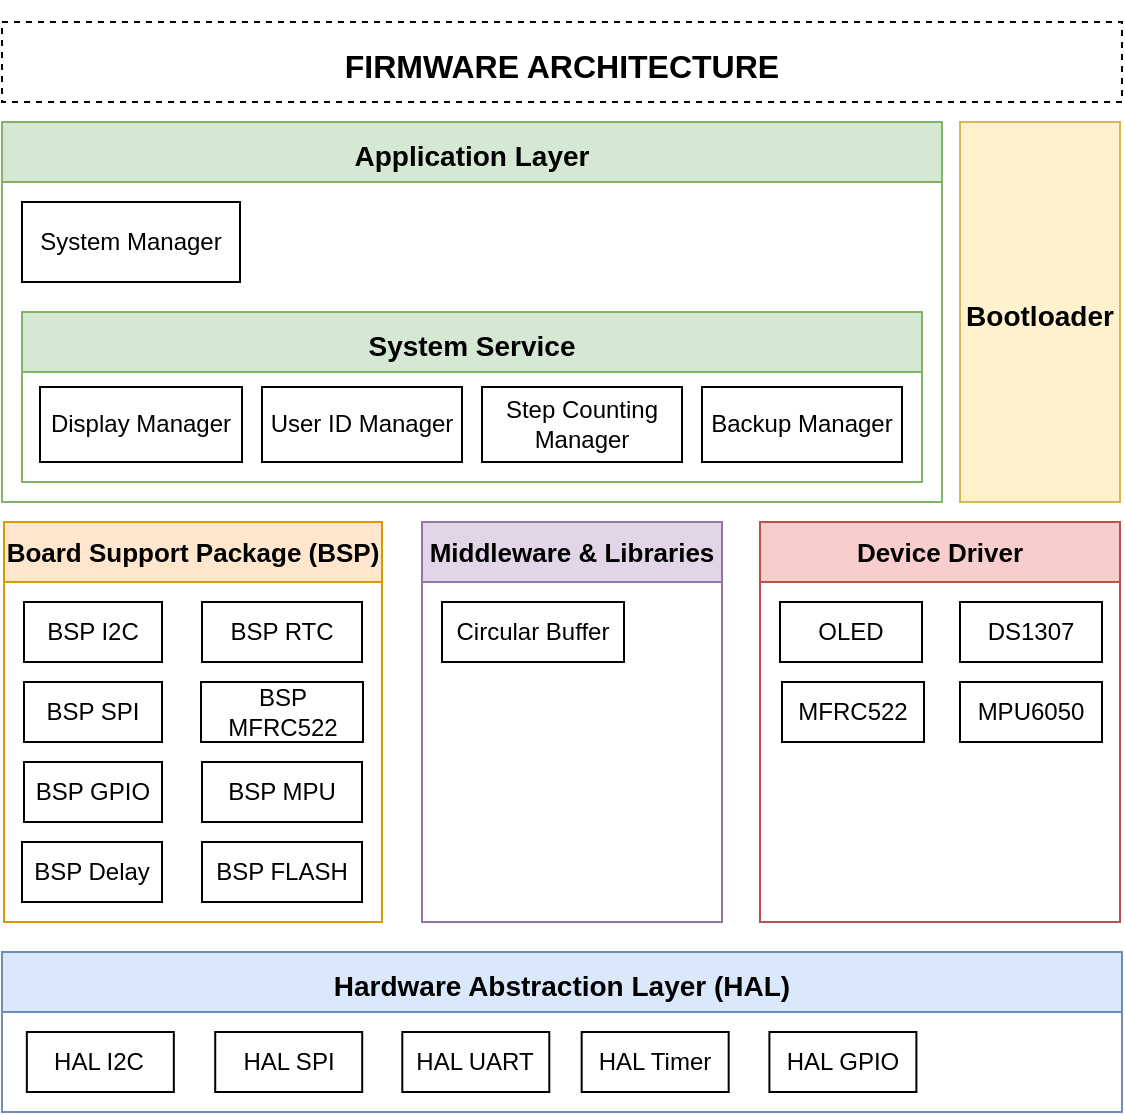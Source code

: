 <mxfile version="21.6.5" type="device" pages="3">
  <diagram name="fw_architecture" id="jOD7C2CH0WHeGKDE1xBS">
    <mxGraphModel dx="1036" dy="623" grid="1" gridSize="10" guides="1" tooltips="1" connect="1" arrows="1" fold="1" page="1" pageScale="1" pageWidth="827" pageHeight="1169" math="0" shadow="0">
      <root>
        <mxCell id="0" />
        <mxCell id="1" parent="0" />
        <mxCell id="dOv6Io3QwmTXpf4VW5JS-1" value="&lt;h1&gt;&lt;b style=&quot;font-size: 16px;&quot;&gt;FIRMWARE ARCHITECTURE&lt;/b&gt;&lt;/h1&gt;" style="rounded=0;whiteSpace=wrap;html=1;dashed=1;" parent="1" vertex="1">
          <mxGeometry x="150" y="120" width="560" height="40" as="geometry" />
        </mxCell>
        <mxCell id="dOv6Io3QwmTXpf4VW5JS-2" value="" style="rounded=0;whiteSpace=wrap;html=1;strokeColor=#82B366;" parent="1" vertex="1">
          <mxGeometry x="150" y="170" width="470" height="190" as="geometry" />
        </mxCell>
        <mxCell id="dOv6Io3QwmTXpf4VW5JS-7" value="" style="rounded=0;whiteSpace=wrap;html=1;strokeColor=#82B366;" parent="1" vertex="1">
          <mxGeometry x="160" y="265" width="450" height="85" as="geometry" />
        </mxCell>
        <mxCell id="dOv6Io3QwmTXpf4VW5JS-3" value="&lt;h2 style=&quot;&quot;&gt;&lt;font style=&quot;font-size: 14px;&quot;&gt;Application Layer&lt;/font&gt;&lt;/h2&gt;" style="rounded=0;whiteSpace=wrap;html=1;fontSize=13;fillColor=#d5e8d4;strokeColor=#82b366;" parent="1" vertex="1">
          <mxGeometry x="150" y="170" width="470" height="30" as="geometry" />
        </mxCell>
        <mxCell id="dOv6Io3QwmTXpf4VW5JS-5" value="System Manager" style="rounded=0;whiteSpace=wrap;html=1;" parent="1" vertex="1">
          <mxGeometry x="160" y="210" width="109" height="40" as="geometry" />
        </mxCell>
        <mxCell id="dOv6Io3QwmTXpf4VW5JS-6" value="&lt;h2 style=&quot;&quot;&gt;&lt;span style=&quot;font-size: 14px;&quot;&gt;System Service&lt;/span&gt;&lt;/h2&gt;" style="rounded=0;whiteSpace=wrap;html=1;fontSize=13;fillColor=#d5e8d4;strokeColor=#82b366;" parent="1" vertex="1">
          <mxGeometry x="160" y="265" width="450" height="30" as="geometry" />
        </mxCell>
        <mxCell id="dOv6Io3QwmTXpf4VW5JS-8" value="Display Manager" style="rounded=0;whiteSpace=wrap;html=1;" parent="1" vertex="1">
          <mxGeometry x="169" y="302.5" width="101" height="37.5" as="geometry" />
        </mxCell>
        <mxCell id="dOv6Io3QwmTXpf4VW5JS-9" value="User ID Manager" style="rounded=0;whiteSpace=wrap;html=1;" parent="1" vertex="1">
          <mxGeometry x="280" y="302.5" width="100" height="37.5" as="geometry" />
        </mxCell>
        <mxCell id="dOv6Io3QwmTXpf4VW5JS-10" value="Step Counting Manager" style="rounded=0;whiteSpace=wrap;html=1;" parent="1" vertex="1">
          <mxGeometry x="390" y="302.5" width="100" height="37.5" as="geometry" />
        </mxCell>
        <mxCell id="dOv6Io3QwmTXpf4VW5JS-12" value="Backup Manager" style="rounded=0;whiteSpace=wrap;html=1;" parent="1" vertex="1">
          <mxGeometry x="500" y="302.5" width="100" height="37.5" as="geometry" />
        </mxCell>
        <mxCell id="dOv6Io3QwmTXpf4VW5JS-14" value="" style="rounded=0;whiteSpace=wrap;html=1;strokeColor=#D79B00;" parent="1" vertex="1">
          <mxGeometry x="151" y="370" width="189" height="200" as="geometry" />
        </mxCell>
        <mxCell id="dOv6Io3QwmTXpf4VW5JS-16" value="" style="rounded=0;whiteSpace=wrap;html=1;strokeColor=#B85450;" parent="1" vertex="1">
          <mxGeometry x="529" y="370" width="180" height="200" as="geometry" />
        </mxCell>
        <mxCell id="dOv6Io3QwmTXpf4VW5JS-17" value="" style="rounded=0;whiteSpace=wrap;html=1;strokeColor=#9673A6;" parent="1" vertex="1">
          <mxGeometry x="360" y="370" width="150" height="200" as="geometry" />
        </mxCell>
        <mxCell id="dOv6Io3QwmTXpf4VW5JS-18" value="Board Support Package (BSP)" style="rounded=0;whiteSpace=wrap;html=1;fontStyle=1;fillColor=#ffe6cc;strokeColor=#d79b00;fontSize=13;" parent="1" vertex="1">
          <mxGeometry x="151" y="370" width="189" height="30" as="geometry" />
        </mxCell>
        <mxCell id="dOv6Io3QwmTXpf4VW5JS-21" value="Middleware &amp;amp; Libraries" style="rounded=0;whiteSpace=wrap;html=1;fontStyle=1;fillColor=#e1d5e7;strokeColor=#9673a6;fontSize=13;" parent="1" vertex="1">
          <mxGeometry x="360" y="370" width="150" height="30" as="geometry" />
        </mxCell>
        <mxCell id="dOv6Io3QwmTXpf4VW5JS-22" value="Device Driver" style="rounded=0;whiteSpace=wrap;html=1;fontStyle=1;fillColor=#f8cecc;strokeColor=#b85450;fontSize=13;" parent="1" vertex="1">
          <mxGeometry x="529" y="370" width="180" height="30" as="geometry" />
        </mxCell>
        <mxCell id="dOv6Io3QwmTXpf4VW5JS-25" value="BSP I2C" style="rounded=0;whiteSpace=wrap;html=1;" parent="1" vertex="1">
          <mxGeometry x="161" y="410" width="69" height="30" as="geometry" />
        </mxCell>
        <mxCell id="dOv6Io3QwmTXpf4VW5JS-26" value="BSP SPI" style="rounded=0;whiteSpace=wrap;html=1;" parent="1" vertex="1">
          <mxGeometry x="161" y="450" width="69" height="30" as="geometry" />
        </mxCell>
        <mxCell id="dOv6Io3QwmTXpf4VW5JS-27" value="BSP RTC" style="rounded=0;whiteSpace=wrap;html=1;" parent="1" vertex="1">
          <mxGeometry x="250" y="410" width="80" height="30" as="geometry" />
        </mxCell>
        <mxCell id="dOv6Io3QwmTXpf4VW5JS-28" value="BSP Delay" style="rounded=0;whiteSpace=wrap;html=1;" parent="1" vertex="1">
          <mxGeometry x="160" y="530" width="70" height="30" as="geometry" />
        </mxCell>
        <mxCell id="dOv6Io3QwmTXpf4VW5JS-30" value="OLED" style="rounded=0;whiteSpace=wrap;html=1;" parent="1" vertex="1">
          <mxGeometry x="539" y="410" width="71" height="30" as="geometry" />
        </mxCell>
        <mxCell id="dOv6Io3QwmTXpf4VW5JS-31" value="DS1307" style="rounded=0;whiteSpace=wrap;html=1;" parent="1" vertex="1">
          <mxGeometry x="629" y="410" width="71" height="30" as="geometry" />
        </mxCell>
        <mxCell id="dOv6Io3QwmTXpf4VW5JS-33" value="MFRC522" style="rounded=0;whiteSpace=wrap;html=1;" parent="1" vertex="1">
          <mxGeometry x="540" y="450" width="71" height="30" as="geometry" />
        </mxCell>
        <mxCell id="dOv6Io3QwmTXpf4VW5JS-34" value="MPU6050" style="rounded=0;whiteSpace=wrap;html=1;" parent="1" vertex="1">
          <mxGeometry x="629" y="450" width="71" height="30" as="geometry" />
        </mxCell>
        <mxCell id="dOv6Io3QwmTXpf4VW5JS-35" value="Circular Buffer" style="rounded=0;whiteSpace=wrap;html=1;" parent="1" vertex="1">
          <mxGeometry x="370" y="410" width="91" height="30" as="geometry" />
        </mxCell>
        <mxCell id="dOv6Io3QwmTXpf4VW5JS-36" value="BSP MPU" style="rounded=0;whiteSpace=wrap;html=1;" parent="1" vertex="1">
          <mxGeometry x="250" y="490" width="80" height="30" as="geometry" />
        </mxCell>
        <mxCell id="dOv6Io3QwmTXpf4VW5JS-47" value="BSP MFRC522" style="rounded=0;whiteSpace=wrap;html=1;" parent="1" vertex="1">
          <mxGeometry x="249.5" y="450" width="81" height="30" as="geometry" />
        </mxCell>
        <mxCell id="4LmiKAFTfNKLi7Xw0xa0-1" value="" style="group" parent="1" vertex="1" connectable="0">
          <mxGeometry x="150" y="585" width="560" height="80" as="geometry" />
        </mxCell>
        <mxCell id="dOv6Io3QwmTXpf4VW5JS-38" value="" style="rounded=0;whiteSpace=wrap;html=1;strokeColor=#6C8EBF;" parent="4LmiKAFTfNKLi7Xw0xa0-1" vertex="1">
          <mxGeometry width="560" height="80" as="geometry" />
        </mxCell>
        <mxCell id="dOv6Io3QwmTXpf4VW5JS-39" value="&lt;h2 style=&quot;&quot;&gt;&lt;font style=&quot;font-size: 14px;&quot;&gt;Hardware Abstraction Layer (HAL)&lt;/font&gt;&lt;/h2&gt;" style="rounded=0;whiteSpace=wrap;html=1;fontSize=13;fillColor=#dae8fc;strokeColor=#6C8EBF;" parent="4LmiKAFTfNKLi7Xw0xa0-1" vertex="1">
          <mxGeometry width="560" height="30" as="geometry" />
        </mxCell>
        <mxCell id="dOv6Io3QwmTXpf4VW5JS-42" value="HAL I2C" style="rounded=0;whiteSpace=wrap;html=1;" parent="4LmiKAFTfNKLi7Xw0xa0-1" vertex="1">
          <mxGeometry x="12.421" y="40" width="73.494" height="30" as="geometry" />
        </mxCell>
        <mxCell id="dOv6Io3QwmTXpf4VW5JS-43" value="HAL SPI" style="rounded=0;whiteSpace=wrap;html=1;" parent="4LmiKAFTfNKLi7Xw0xa0-1" vertex="1">
          <mxGeometry x="106.617" y="40" width="73.494" height="30" as="geometry" />
        </mxCell>
        <mxCell id="dOv6Io3QwmTXpf4VW5JS-45" value="HAL Timer" style="rounded=0;whiteSpace=wrap;html=1;" parent="4LmiKAFTfNKLi7Xw0xa0-1" vertex="1">
          <mxGeometry x="289.834" y="40" width="73.494" height="30" as="geometry" />
        </mxCell>
        <mxCell id="1r8Okd-wOxcU-uraUXrV-2" value="HAL GPIO" style="rounded=0;whiteSpace=wrap;html=1;" parent="4LmiKAFTfNKLi7Xw0xa0-1" vertex="1">
          <mxGeometry x="383.706" y="40" width="73.494" height="30" as="geometry" />
        </mxCell>
        <mxCell id="S3ZB0w7HciZ7FHUlVtQY-1" value="HAL UART" style="rounded=0;whiteSpace=wrap;html=1;" vertex="1" parent="4LmiKAFTfNKLi7Xw0xa0-1">
          <mxGeometry x="200.151" y="40" width="73.494" height="30" as="geometry" />
        </mxCell>
        <mxCell id="4LmiKAFTfNKLi7Xw0xa0-2" value="BSP GPIO" style="rounded=0;whiteSpace=wrap;html=1;" parent="1" vertex="1">
          <mxGeometry x="161" y="490" width="69" height="30" as="geometry" />
        </mxCell>
        <mxCell id="A5LJFinVKOCbRpS9lJjK-1" value="BSP FLASH" style="rounded=0;whiteSpace=wrap;html=1;" parent="1" vertex="1">
          <mxGeometry x="250" y="530" width="80" height="30" as="geometry" />
        </mxCell>
        <mxCell id="UV0K7dpHxzKZLKmb7auh-1" value="&lt;h2 style=&quot;&quot;&gt;&lt;font style=&quot;font-size: 14px;&quot;&gt;Bootloader&lt;/font&gt;&lt;/h2&gt;" style="rounded=0;whiteSpace=wrap;html=1;fontSize=13;fillColor=#fff2cc;strokeColor=#d6b656;" vertex="1" parent="1">
          <mxGeometry x="629" y="170" width="80" height="190" as="geometry" />
        </mxCell>
      </root>
    </mxGraphModel>
  </diagram>
  <diagram id="w-mJuFHBjbaa0Mg58LUa" name="Step Counting Algorithm">
    <mxGraphModel dx="1594" dy="958" grid="1" gridSize="10" guides="1" tooltips="1" connect="1" arrows="1" fold="1" page="1" pageScale="1" pageWidth="1654" pageHeight="1169" math="0" shadow="0">
      <root>
        <mxCell id="0" />
        <mxCell id="1" parent="0" />
        <mxCell id="cfH1X12IXzqgn0PLpbEs-13" value="" style="edgeStyle=orthogonalEdgeStyle;rounded=0;orthogonalLoop=1;jettySize=auto;html=1;fontSize=13;" parent="1" source="cfH1X12IXzqgn0PLpbEs-1" target="cfH1X12IXzqgn0PLpbEs-3" edge="1">
          <mxGeometry relative="1" as="geometry" />
        </mxCell>
        <mxCell id="cfH1X12IXzqgn0PLpbEs-1" value="START" style="rounded=1;whiteSpace=wrap;html=1;fontStyle=1;fontSize=17;" parent="1" vertex="1">
          <mxGeometry x="139" y="30" width="120" height="60" as="geometry" />
        </mxCell>
        <mxCell id="cfH1X12IXzqgn0PLpbEs-14" value="" style="edgeStyle=orthogonalEdgeStyle;rounded=0;orthogonalLoop=1;jettySize=auto;html=1;fontSize=13;" parent="1" source="cfH1X12IXzqgn0PLpbEs-3" target="cfH1X12IXzqgn0PLpbEs-4" edge="1">
          <mxGeometry relative="1" as="geometry" />
        </mxCell>
        <mxCell id="cfH1X12IXzqgn0PLpbEs-3" value="accel X ; accel Y ; accel Z" style="shape=parallelogram;perimeter=parallelogramPerimeter;whiteSpace=wrap;html=1;fixedSize=1;fontSize=13;" parent="1" vertex="1">
          <mxGeometry x="96.5" y="170" width="205" height="60" as="geometry" />
        </mxCell>
        <mxCell id="cfH1X12IXzqgn0PLpbEs-15" value="" style="edgeStyle=orthogonalEdgeStyle;rounded=0;orthogonalLoop=1;jettySize=auto;html=1;fontSize=13;" parent="1" source="cfH1X12IXzqgn0PLpbEs-4" target="cfH1X12IXzqgn0PLpbEs-6" edge="1">
          <mxGeometry relative="1" as="geometry" />
        </mxCell>
        <mxCell id="cfH1X12IXzqgn0PLpbEs-4" value="magnitude = sqrt(accel&lt;sub style=&quot;font-size: 13px;&quot;&gt;X&lt;/sub&gt;&lt;sup style=&quot;font-size: 13px;&quot;&gt;2&lt;/sup&gt; + accel&lt;sub style=&quot;font-size: 13px;&quot;&gt;Y&lt;/sub&gt;&lt;sup style=&quot;font-size: 13px;&quot;&gt;2&lt;/sup&gt; + accel&lt;sub style=&quot;font-size: 13px;&quot;&gt;Z&lt;/sub&gt;&lt;sup style=&quot;font-size: 13px;&quot;&gt;2&amp;nbsp;&lt;/sup&gt;)" style="rounded=0;whiteSpace=wrap;html=1;fontSize=13;" parent="1" vertex="1">
          <mxGeometry x="46.5" y="275" width="305" height="60" as="geometry" />
        </mxCell>
        <mxCell id="cfH1X12IXzqgn0PLpbEs-17" style="edgeStyle=orthogonalEdgeStyle;rounded=0;orthogonalLoop=1;jettySize=auto;html=1;exitX=0.5;exitY=1;exitDx=0;exitDy=0;entryX=0.5;entryY=0;entryDx=0;entryDy=0;fontSize=13;" parent="1" source="cfH1X12IXzqgn0PLpbEs-6" target="cfH1X12IXzqgn0PLpbEs-7" edge="1">
          <mxGeometry relative="1" as="geometry" />
        </mxCell>
        <mxCell id="cfH1X12IXzqgn0PLpbEs-20" style="edgeStyle=orthogonalEdgeStyle;rounded=0;orthogonalLoop=1;jettySize=auto;html=1;exitX=1;exitY=0.5;exitDx=0;exitDy=0;entryX=0.5;entryY=0;entryDx=0;entryDy=0;fontSize=13;" parent="1" source="cfH1X12IXzqgn0PLpbEs-6" target="cfH1X12IXzqgn0PLpbEs-9" edge="1">
          <mxGeometry relative="1" as="geometry">
            <mxPoint x="325" y="459.97" as="targetPoint" />
          </mxGeometry>
        </mxCell>
        <mxCell id="cfH1X12IXzqgn0PLpbEs-6" value="magnitude &amp;gt; accel_peek" style="rhombus;whiteSpace=wrap;html=1;fontSize=13;" parent="1" vertex="1">
          <mxGeometry x="99" y="369.97" width="200" height="70" as="geometry" />
        </mxCell>
        <mxCell id="cfH1X12IXzqgn0PLpbEs-18" value="" style="edgeStyle=orthogonalEdgeStyle;rounded=0;orthogonalLoop=1;jettySize=auto;html=1;fontSize=13;" parent="1" source="cfH1X12IXzqgn0PLpbEs-7" target="cfH1X12IXzqgn0PLpbEs-11" edge="1">
          <mxGeometry relative="1" as="geometry" />
        </mxCell>
        <mxCell id="cfH1X12IXzqgn0PLpbEs-7" value="g&lt;sub style=&quot;font-size: 13px;&quot;&gt;p&lt;/sub&gt; = 1/2" style="rounded=0;whiteSpace=wrap;html=1;fontSize=13;" parent="1" vertex="1">
          <mxGeometry x="154" y="490" width="90" height="40" as="geometry" />
        </mxCell>
        <mxCell id="cfH1X12IXzqgn0PLpbEs-22" style="edgeStyle=orthogonalEdgeStyle;rounded=0;orthogonalLoop=1;jettySize=auto;html=1;exitX=0.5;exitY=1;exitDx=0;exitDy=0;fontSize=13;" parent="1" source="cfH1X12IXzqgn0PLpbEs-9" edge="1">
          <mxGeometry relative="1" as="geometry">
            <mxPoint x="200" y="560" as="targetPoint" />
            <mxPoint x="325" y="530" as="sourcePoint" />
            <Array as="points">
              <mxPoint x="325" y="560" />
            </Array>
          </mxGeometry>
        </mxCell>
        <mxCell id="cfH1X12IXzqgn0PLpbEs-9" value="g&lt;sub style=&quot;font-size: 13px;&quot;&gt;p&lt;/sub&gt; = 1/16" style="rounded=0;whiteSpace=wrap;html=1;fontSize=13;" parent="1" vertex="1">
          <mxGeometry x="280" y="490" width="90" height="40" as="geometry" />
        </mxCell>
        <mxCell id="cfH1X12IXzqgn0PLpbEs-38" style="edgeStyle=orthogonalEdgeStyle;rounded=0;orthogonalLoop=1;jettySize=auto;html=1;exitX=0.5;exitY=1;exitDx=0;exitDy=0;entryX=0.5;entryY=0;entryDx=0;entryDy=0;fontSize=13;" parent="1" source="cfH1X12IXzqgn0PLpbEs-11" target="cfH1X12IXzqgn0PLpbEs-12" edge="1">
          <mxGeometry relative="1" as="geometry" />
        </mxCell>
        <mxCell id="cfH1X12IXzqgn0PLpbEs-11" value="accel_peek = (pre_magnitude - pre_accel_peek) * g&lt;sub style=&quot;font-size: 13px;&quot;&gt;p&lt;/sub&gt; + pre_accel_peek" style="rounded=0;whiteSpace=wrap;html=1;fontSize=13;" parent="1" vertex="1">
          <mxGeometry x="42" y="610" width="314" height="60" as="geometry" />
        </mxCell>
        <mxCell id="cfH1X12IXzqgn0PLpbEs-67" style="edgeStyle=orthogonalEdgeStyle;rounded=0;orthogonalLoop=1;jettySize=auto;html=1;exitX=0.5;exitY=1;exitDx=0;exitDy=0;entryX=0.5;entryY=0;entryDx=0;entryDy=0;fontSize=13;" parent="1" source="cfH1X12IXzqgn0PLpbEs-12" target="cfH1X12IXzqgn0PLpbEs-23" edge="1">
          <mxGeometry relative="1" as="geometry">
            <Array as="points">
              <mxPoint x="200" y="820" />
              <mxPoint x="420" y="820" />
              <mxPoint x="420" y="140" />
              <mxPoint x="612" y="140" />
            </Array>
          </mxGeometry>
        </mxCell>
        <mxCell id="cfH1X12IXzqgn0PLpbEs-12" value="threshold = accel_peek * 1/2" style="rounded=0;whiteSpace=wrap;html=1;fontSize=13;" parent="1" vertex="1">
          <mxGeometry x="79" y="725" width="241" height="60" as="geometry" />
        </mxCell>
        <mxCell id="cfH1X12IXzqgn0PLpbEs-40" value="" style="edgeStyle=orthogonalEdgeStyle;rounded=0;orthogonalLoop=1;jettySize=auto;html=1;fontSize=13;" parent="1" source="cfH1X12IXzqgn0PLpbEs-23" target="cfH1X12IXzqgn0PLpbEs-25" edge="1">
          <mxGeometry relative="1" as="geometry" />
        </mxCell>
        <mxCell id="cfH1X12IXzqgn0PLpbEs-23" value="Step = 0;&lt;br style=&quot;font-size: 13px;&quot;&gt;state = STEP_WAITING" style="rounded=0;whiteSpace=wrap;html=1;fontSize=13;" parent="1" vertex="1">
          <mxGeometry x="470" y="170" width="285" height="60" as="geometry" />
        </mxCell>
        <mxCell id="cfH1X12IXzqgn0PLpbEs-28" value="" style="edgeStyle=orthogonalEdgeStyle;rounded=0;orthogonalLoop=1;jettySize=auto;html=1;fontSize=13;" parent="1" source="cfH1X12IXzqgn0PLpbEs-25" target="cfH1X12IXzqgn0PLpbEs-26" edge="1">
          <mxGeometry relative="1" as="geometry" />
        </mxCell>
        <mxCell id="cfH1X12IXzqgn0PLpbEs-49" style="edgeStyle=orthogonalEdgeStyle;rounded=0;orthogonalLoop=1;jettySize=auto;html=1;exitX=1;exitY=0.5;exitDx=0;exitDy=0;entryX=0;entryY=0.5;entryDx=0;entryDy=0;fontSize=13;" parent="1" source="cfH1X12IXzqgn0PLpbEs-25" target="cfH1X12IXzqgn0PLpbEs-32" edge="1">
          <mxGeometry relative="1" as="geometry" />
        </mxCell>
        <mxCell id="cfH1X12IXzqgn0PLpbEs-25" value="state =&amp;nbsp;STEP_NOISE_REDUCTION ?" style="rhombus;whiteSpace=wrap;html=1;fontSize=13;" parent="1" vertex="1">
          <mxGeometry x="483.75" y="270" width="257.5" height="90" as="geometry" />
        </mxCell>
        <mxCell id="cfH1X12IXzqgn0PLpbEs-29" value="" style="edgeStyle=orthogonalEdgeStyle;rounded=0;orthogonalLoop=1;jettySize=auto;html=1;fontSize=13;" parent="1" source="cfH1X12IXzqgn0PLpbEs-26" target="cfH1X12IXzqgn0PLpbEs-27" edge="1">
          <mxGeometry relative="1" as="geometry" />
        </mxCell>
        <mxCell id="cfH1X12IXzqgn0PLpbEs-45" style="edgeStyle=orthogonalEdgeStyle;rounded=0;orthogonalLoop=1;jettySize=auto;html=1;exitX=1;exitY=0.5;exitDx=0;exitDy=0;entryX=0;entryY=0.5;entryDx=0;entryDy=0;fontSize=13;" parent="1" source="cfH1X12IXzqgn0PLpbEs-26" target="cfH1X12IXzqgn0PLpbEs-34" edge="1">
          <mxGeometry relative="1" as="geometry" />
        </mxCell>
        <mxCell id="cfH1X12IXzqgn0PLpbEs-26" value="state =&amp;nbsp;STEP_DETECTED&lt;span style=&quot;background-color: initial; font-size: 13px;&quot;&gt;&amp;nbsp;?&lt;/span&gt;" style="rhombus;whiteSpace=wrap;html=1;fontSize=13;" parent="1" vertex="1">
          <mxGeometry x="483.75" y="440" width="257.5" height="90" as="geometry" />
        </mxCell>
        <mxCell id="cfH1X12IXzqgn0PLpbEs-41" style="edgeStyle=orthogonalEdgeStyle;rounded=0;orthogonalLoop=1;jettySize=auto;html=1;exitX=1;exitY=0.5;exitDx=0;exitDy=0;entryX=0;entryY=0.5;entryDx=0;entryDy=0;fontSize=13;" parent="1" source="cfH1X12IXzqgn0PLpbEs-27" target="cfH1X12IXzqgn0PLpbEs-36" edge="1">
          <mxGeometry relative="1" as="geometry" />
        </mxCell>
        <mxCell id="qVDDcVc1KbP5Q1Lzv9Pe-1" style="edgeStyle=orthogonalEdgeStyle;rounded=0;orthogonalLoop=1;jettySize=auto;html=1;exitX=0.5;exitY=1;exitDx=0;exitDy=0;entryX=0.5;entryY=1;entryDx=0;entryDy=0;" parent="1" source="cfH1X12IXzqgn0PLpbEs-27" edge="1" target="qVDDcVc1KbP5Q1Lzv9Pe-2">
          <mxGeometry relative="1" as="geometry">
            <mxPoint x="1330" y="120" as="targetPoint" />
            <Array as="points">
              <mxPoint x="612" y="840" />
              <mxPoint x="1330" y="840" />
              <mxPoint x="1330" y="120" />
            </Array>
          </mxGeometry>
        </mxCell>
        <mxCell id="cfH1X12IXzqgn0PLpbEs-27" value="state =&amp;nbsp;STEP_WAITING&lt;span style=&quot;background-color: initial; font-size: 13px;&quot;&gt;&amp;nbsp;?&lt;/span&gt;" style="rhombus;whiteSpace=wrap;html=1;fontSize=13;" parent="1" vertex="1">
          <mxGeometry x="483.75" y="630" width="257.5" height="90" as="geometry" />
        </mxCell>
        <mxCell id="cfH1X12IXzqgn0PLpbEs-58" style="edgeStyle=orthogonalEdgeStyle;rounded=0;orthogonalLoop=1;jettySize=auto;html=1;exitX=0.5;exitY=1;exitDx=0;exitDy=0;entryX=0;entryY=0.5;entryDx=0;entryDy=0;fontSize=13;" parent="1" source="cfH1X12IXzqgn0PLpbEs-31" target="cfH1X12IXzqgn0PLpbEs-51" edge="1">
          <mxGeometry relative="1" as="geometry" />
        </mxCell>
        <mxCell id="cfH1X12IXzqgn0PLpbEs-61" style="edgeStyle=orthogonalEdgeStyle;rounded=0;orthogonalLoop=1;jettySize=auto;html=1;exitX=1;exitY=0.5;exitDx=0;exitDy=0;fontSize=13;" parent="1" source="cfH1X12IXzqgn0PLpbEs-31" edge="1">
          <mxGeometry relative="1" as="geometry">
            <mxPoint x="1330" y="315.714" as="targetPoint" />
          </mxGeometry>
        </mxCell>
        <mxCell id="cfH1X12IXzqgn0PLpbEs-31" value="Time &amp;gt; 300ms?" style="rhombus;whiteSpace=wrap;html=1;fontSize=13;" parent="1" vertex="1">
          <mxGeometry x="912.5" y="275" width="207.5" height="80" as="geometry" />
        </mxCell>
        <mxCell id="cfH1X12IXzqgn0PLpbEs-50" style="edgeStyle=orthogonalEdgeStyle;rounded=0;orthogonalLoop=1;jettySize=auto;html=1;exitX=1;exitY=0.5;exitDx=0;exitDy=0;entryX=0;entryY=0.5;entryDx=0;entryDy=0;fontSize=13;" parent="1" source="cfH1X12IXzqgn0PLpbEs-32" target="cfH1X12IXzqgn0PLpbEs-31" edge="1">
          <mxGeometry relative="1" as="geometry" />
        </mxCell>
        <mxCell id="cfH1X12IXzqgn0PLpbEs-32" value="Time ++" style="rounded=0;whiteSpace=wrap;html=1;fontSize=13;" parent="1" vertex="1">
          <mxGeometry x="780" y="285" width="90" height="60" as="geometry" />
        </mxCell>
        <mxCell id="cfH1X12IXzqgn0PLpbEs-64" style="edgeStyle=orthogonalEdgeStyle;rounded=0;orthogonalLoop=1;jettySize=auto;html=1;exitX=1;exitY=0.5;exitDx=0;exitDy=0;fontSize=13;" parent="1" source="cfH1X12IXzqgn0PLpbEs-33" edge="1">
          <mxGeometry relative="1" as="geometry">
            <mxPoint x="1330" y="574.286" as="targetPoint" />
          </mxGeometry>
        </mxCell>
        <mxCell id="cfH1X12IXzqgn0PLpbEs-33" value="Step ++&lt;br style=&quot;font-size: 13px;&quot;&gt;Time = 0&lt;br style=&quot;font-size: 13px;&quot;&gt;State =&amp;nbsp;STEP_NOISE_REDUCTION" style="rounded=0;whiteSpace=wrap;html=1;fontSize=13;" parent="1" vertex="1">
          <mxGeometry x="957.5" y="544" width="220" height="60" as="geometry" />
        </mxCell>
        <mxCell id="cfH1X12IXzqgn0PLpbEs-35" style="edgeStyle=orthogonalEdgeStyle;rounded=0;orthogonalLoop=1;jettySize=auto;html=1;exitX=0.5;exitY=1;exitDx=0;exitDy=0;entryX=0;entryY=0.5;entryDx=0;entryDy=0;fontSize=13;" parent="1" source="cfH1X12IXzqgn0PLpbEs-34" target="cfH1X12IXzqgn0PLpbEs-33" edge="1">
          <mxGeometry relative="1" as="geometry" />
        </mxCell>
        <mxCell id="cfH1X12IXzqgn0PLpbEs-44" value="No" style="edgeLabel;html=1;align=center;verticalAlign=middle;resizable=0;points=[];fontSize=13;" parent="cfH1X12IXzqgn0PLpbEs-35" vertex="1" connectable="0">
          <mxGeometry x="0.37" y="2" relative="1" as="geometry">
            <mxPoint x="-22" y="-38" as="offset" />
          </mxGeometry>
        </mxCell>
        <mxCell id="cfH1X12IXzqgn0PLpbEs-63" style="edgeStyle=orthogonalEdgeStyle;rounded=0;orthogonalLoop=1;jettySize=auto;html=1;exitX=1;exitY=0.5;exitDx=0;exitDy=0;fontSize=13;" parent="1" source="cfH1X12IXzqgn0PLpbEs-34" edge="1">
          <mxGeometry relative="1" as="geometry">
            <mxPoint x="1330" y="484.286" as="targetPoint" />
          </mxGeometry>
        </mxCell>
        <mxCell id="cfH1X12IXzqgn0PLpbEs-34" value="magnitude &amp;gt; threshold ?" style="rhombus;whiteSpace=wrap;html=1;fontSize=13;" parent="1" vertex="1">
          <mxGeometry x="817.5" y="444" width="207.5" height="80" as="geometry" />
        </mxCell>
        <mxCell id="cfH1X12IXzqgn0PLpbEs-42" style="edgeStyle=orthogonalEdgeStyle;rounded=0;orthogonalLoop=1;jettySize=auto;html=1;exitX=0.5;exitY=1;exitDx=0;exitDy=0;entryX=0;entryY=0.5;entryDx=0;entryDy=0;fontSize=13;" parent="1" source="cfH1X12IXzqgn0PLpbEs-36" target="cfH1X12IXzqgn0PLpbEs-37" edge="1">
          <mxGeometry relative="1" as="geometry" />
        </mxCell>
        <mxCell id="cfH1X12IXzqgn0PLpbEs-43" value="Yes" style="edgeLabel;html=1;align=center;verticalAlign=middle;resizable=0;points=[];fontSize=13;" parent="cfH1X12IXzqgn0PLpbEs-42" vertex="1" connectable="0">
          <mxGeometry x="0.168" y="-2" relative="1" as="geometry">
            <mxPoint x="-30" y="-32" as="offset" />
          </mxGeometry>
        </mxCell>
        <mxCell id="cfH1X12IXzqgn0PLpbEs-65" style="edgeStyle=orthogonalEdgeStyle;rounded=0;orthogonalLoop=1;jettySize=auto;html=1;exitX=1;exitY=0.5;exitDx=0;exitDy=0;fontSize=13;" parent="1" source="cfH1X12IXzqgn0PLpbEs-36" edge="1">
          <mxGeometry relative="1" as="geometry">
            <mxPoint x="1330" y="675.714" as="targetPoint" />
          </mxGeometry>
        </mxCell>
        <mxCell id="cfH1X12IXzqgn0PLpbEs-36" value="magnitude &amp;gt; threshold ?" style="rhombus;whiteSpace=wrap;html=1;fontSize=13;" parent="1" vertex="1">
          <mxGeometry x="820" y="635" width="207.5" height="80" as="geometry" />
        </mxCell>
        <mxCell id="cfH1X12IXzqgn0PLpbEs-66" style="edgeStyle=orthogonalEdgeStyle;rounded=0;orthogonalLoop=1;jettySize=auto;html=1;exitX=1;exitY=0.5;exitDx=0;exitDy=0;fontSize=13;" parent="1" source="cfH1X12IXzqgn0PLpbEs-37" edge="1">
          <mxGeometry relative="1" as="geometry">
            <mxPoint x="1330" y="755.714" as="targetPoint" />
          </mxGeometry>
        </mxCell>
        <mxCell id="cfH1X12IXzqgn0PLpbEs-37" value="state =&amp;nbsp;STEP_DETECTED" style="rounded=0;whiteSpace=wrap;html=1;fontSize=13;" parent="1" vertex="1">
          <mxGeometry x="997.5" y="725" width="180" height="60" as="geometry" />
        </mxCell>
        <mxCell id="cfH1X12IXzqgn0PLpbEs-46" value="No" style="edgeLabel;html=1;align=center;verticalAlign=middle;resizable=0;points=[];fontSize=13;" parent="1" vertex="1" connectable="0">
          <mxGeometry x="921.247" y="550" as="geometry">
            <mxPoint x="-296" y="-175" as="offset" />
          </mxGeometry>
        </mxCell>
        <mxCell id="cfH1X12IXzqgn0PLpbEs-47" value="No" style="edgeLabel;html=1;align=center;verticalAlign=middle;resizable=0;points=[];fontSize=13;" parent="1" vertex="1" connectable="0">
          <mxGeometry x="927.857" y="554" as="geometry">
            <mxPoint x="-302" y="-5" as="offset" />
          </mxGeometry>
        </mxCell>
        <mxCell id="cfH1X12IXzqgn0PLpbEs-48" value="No" style="edgeLabel;html=1;align=center;verticalAlign=middle;resizable=0;points=[];fontSize=13;" parent="1" vertex="1" connectable="0">
          <mxGeometry x="937.857" y="524" as="geometry">
            <mxPoint x="-312" y="207" as="offset" />
          </mxGeometry>
        </mxCell>
        <mxCell id="cfH1X12IXzqgn0PLpbEs-62" style="edgeStyle=orthogonalEdgeStyle;rounded=0;orthogonalLoop=1;jettySize=auto;html=1;exitX=1;exitY=0.5;exitDx=0;exitDy=0;fontSize=13;" parent="1" source="cfH1X12IXzqgn0PLpbEs-51" edge="1">
          <mxGeometry relative="1" as="geometry">
            <mxPoint x="1330" y="410" as="targetPoint" />
          </mxGeometry>
        </mxCell>
        <mxCell id="cfH1X12IXzqgn0PLpbEs-51" value="state = STEP_WAITING" style="rounded=0;whiteSpace=wrap;html=1;fontSize=13;" parent="1" vertex="1">
          <mxGeometry x="1110" y="380" width="160" height="60" as="geometry" />
        </mxCell>
        <mxCell id="cfH1X12IXzqgn0PLpbEs-52" value="Yes" style="edgeLabel;html=1;align=center;verticalAlign=middle;resizable=0;points=[];fontSize=13;" parent="1" vertex="1" connectable="0">
          <mxGeometry x="919.571" y="735" as="geometry">
            <mxPoint x="-158" y="-82" as="offset" />
          </mxGeometry>
        </mxCell>
        <mxCell id="cfH1X12IXzqgn0PLpbEs-53" value="Yes" style="edgeLabel;html=1;align=center;verticalAlign=middle;resizable=0;points=[];fontSize=13;" parent="1" vertex="1" connectable="0">
          <mxGeometry x="923.751" y="785" as="geometry">
            <mxPoint x="-171" y="-320" as="offset" />
          </mxGeometry>
        </mxCell>
        <mxCell id="cfH1X12IXzqgn0PLpbEs-54" value="Yes" style="edgeLabel;html=1;align=center;verticalAlign=middle;resizable=0;points=[];fontSize=13;" parent="1" vertex="1" connectable="0">
          <mxGeometry x="937.861" y="785" as="geometry">
            <mxPoint x="-193" y="-495" as="offset" />
          </mxGeometry>
        </mxCell>
        <mxCell id="cfH1X12IXzqgn0PLpbEs-55" value="Yes" style="edgeLabel;html=1;align=center;verticalAlign=middle;resizable=0;points=[];fontSize=13;" parent="1" vertex="1" connectable="0">
          <mxGeometry x="960.001" y="755" as="geometry">
            <mxPoint x="83" y="-331" as="offset" />
          </mxGeometry>
        </mxCell>
        <mxCell id="cfH1X12IXzqgn0PLpbEs-57" value="No" style="edgeLabel;html=1;align=center;verticalAlign=middle;resizable=0;points=[];fontSize=13;" parent="1" vertex="1" connectable="0">
          <mxGeometry x="1039.997" y="480" as="geometry">
            <mxPoint x="84" y="-181" as="offset" />
          </mxGeometry>
        </mxCell>
        <mxCell id="cfH1X12IXzqgn0PLpbEs-59" value="Yes" style="edgeLabel;html=1;align=center;verticalAlign=middle;resizable=0;points=[];fontSize=13;" parent="1" vertex="1" connectable="0">
          <mxGeometry x="770.001" y="800" as="geometry">
            <mxPoint x="219" y="-433" as="offset" />
          </mxGeometry>
        </mxCell>
        <mxCell id="cfH1X12IXzqgn0PLpbEs-68" value="Yes" style="edgeLabel;html=1;align=center;verticalAlign=middle;resizable=0;points=[];fontSize=13;" parent="1" vertex="1" connectable="0">
          <mxGeometry x="927.86" y="890" as="geometry">
            <mxPoint x="-708" y="-440" as="offset" />
          </mxGeometry>
        </mxCell>
        <mxCell id="cfH1X12IXzqgn0PLpbEs-69" value="No" style="edgeLabel;html=1;align=center;verticalAlign=middle;resizable=0;points=[];fontSize=13;" parent="1" vertex="1" connectable="0">
          <mxGeometry x="917.692" y="544.0" as="geometry">
            <mxPoint x="114" y="113" as="offset" />
          </mxGeometry>
        </mxCell>
        <mxCell id="cfH1X12IXzqgn0PLpbEs-70" value="No" style="edgeLabel;html=1;align=center;verticalAlign=middle;resizable=0;points=[];fontSize=13;" parent="1" vertex="1" connectable="0">
          <mxGeometry x="199.002" y="275.0" as="geometry">
            <mxPoint x="114" y="113" as="offset" />
          </mxGeometry>
        </mxCell>
        <mxCell id="qVDDcVc1KbP5Q1Lzv9Pe-2" value="step" style="shape=parallelogram;perimeter=parallelogramPerimeter;whiteSpace=wrap;html=1;fixedSize=1;fontStyle=1;fontSize=17;" parent="1" vertex="1">
          <mxGeometry x="1255" y="51" width="150" height="60" as="geometry" />
        </mxCell>
      </root>
    </mxGraphModel>
  </diagram>
  <diagram id="2UQYgFOGqY1P_tsKXiRt" name="System Flowchart">
    <mxGraphModel dx="1091" dy="656" grid="1" gridSize="10" guides="1" tooltips="1" connect="1" arrows="1" fold="1" page="1" pageScale="1" pageWidth="1654" pageHeight="2336" math="0" shadow="0">
      <root>
        <mxCell id="0" />
        <mxCell id="1" parent="0" />
        <mxCell id="IRfCdxBLeg9JRNtNkjab-20" value="" style="edgeStyle=orthogonalEdgeStyle;rounded=0;orthogonalLoop=1;jettySize=auto;html=1;" parent="1" source="ZxRFwm3CUEYV-V0gKQmJ-1" target="ty03wHhuJJJlfK3h7bC1-1" edge="1">
          <mxGeometry relative="1" as="geometry" />
        </mxCell>
        <mxCell id="ZxRFwm3CUEYV-V0gKQmJ-1" value="START" style="rounded=1;whiteSpace=wrap;html=1;fontStyle=1;fontSize=17;" parent="1" vertex="1">
          <mxGeometry x="720" y="50" width="120" height="60" as="geometry" />
        </mxCell>
        <mxCell id="IRfCdxBLeg9JRNtNkjab-21" value="" style="edgeStyle=orthogonalEdgeStyle;rounded=0;orthogonalLoop=1;jettySize=auto;html=1;" parent="1" source="ty03wHhuJJJlfK3h7bC1-1" target="bHMtvcbk_U5-iemggJCN-5" edge="1">
          <mxGeometry relative="1" as="geometry" />
        </mxCell>
        <mxCell id="ty03wHhuJJJlfK3h7bC1-1" value="System Init" style="rounded=0;whiteSpace=wrap;html=1;fontSize=14;" parent="1" vertex="1">
          <mxGeometry x="705" y="160" width="150" height="50" as="geometry" />
        </mxCell>
        <mxCell id="bHMtvcbk_U5-iemggJCN-3" value="" style="edgeStyle=orthogonalEdgeStyle;rounded=0;orthogonalLoop=1;jettySize=auto;html=1;" parent="1" source="bHMtvcbk_U5-iemggJCN-1" target="bHMtvcbk_U5-iemggJCN-2" edge="1">
          <mxGeometry relative="1" as="geometry" />
        </mxCell>
        <mxCell id="bHMtvcbk_U5-iemggJCN-6" value="Yes" style="edgeLabel;html=1;align=center;verticalAlign=middle;resizable=0;points=[];" parent="bHMtvcbk_U5-iemggJCN-3" vertex="1" connectable="0">
          <mxGeometry x="-0.169" y="2" relative="1" as="geometry">
            <mxPoint x="18" y="-6" as="offset" />
          </mxGeometry>
        </mxCell>
        <mxCell id="IRfCdxBLeg9JRNtNkjab-29" style="edgeStyle=orthogonalEdgeStyle;rounded=0;orthogonalLoop=1;jettySize=auto;html=1;exitX=0;exitY=0.5;exitDx=0;exitDy=0;entryX=0.5;entryY=0;entryDx=0;entryDy=0;" parent="1" source="bHMtvcbk_U5-iemggJCN-1" target="IRfCdxBLeg9JRNtNkjab-31" edge="1">
          <mxGeometry relative="1" as="geometry">
            <mxPoint x="532.5" y="500" as="targetPoint" />
          </mxGeometry>
        </mxCell>
        <mxCell id="bHMtvcbk_U5-iemggJCN-1" value="First Running" style="rhombus;whiteSpace=wrap;html=1;fontSize=13;fillColor=#ffe6cc;strokeColor=#d79b00;" parent="1" vertex="1">
          <mxGeometry x="680" y="340" width="200" height="70" as="geometry" />
        </mxCell>
        <mxCell id="bHMtvcbk_U5-iemggJCN-8" value="" style="edgeStyle=orthogonalEdgeStyle;rounded=0;orthogonalLoop=1;jettySize=auto;html=1;" parent="1" source="bHMtvcbk_U5-iemggJCN-2" target="bHMtvcbk_U5-iemggJCN-7" edge="1">
          <mxGeometry relative="1" as="geometry" />
        </mxCell>
        <mxCell id="bHMtvcbk_U5-iemggJCN-2" value="Set RTC" style="rounded=0;whiteSpace=wrap;html=1;fontSize=14;fillColor=#d5e8d4;strokeColor=#82b366;" parent="1" vertex="1">
          <mxGeometry x="705" y="440" width="150" height="50" as="geometry" />
        </mxCell>
        <mxCell id="IRfCdxBLeg9JRNtNkjab-22" value="" style="edgeStyle=orthogonalEdgeStyle;rounded=0;orthogonalLoop=1;jettySize=auto;html=1;" parent="1" source="bHMtvcbk_U5-iemggJCN-5" target="bHMtvcbk_U5-iemggJCN-1" edge="1">
          <mxGeometry relative="1" as="geometry" />
        </mxCell>
        <mxCell id="bHMtvcbk_U5-iemggJCN-5" value="Check Backup Flag in Flash" style="rounded=0;whiteSpace=wrap;html=1;fontSize=14;fillColor=#ffe6cc;strokeColor=#d79b00;" parent="1" vertex="1">
          <mxGeometry x="685" y="250" width="190" height="50" as="geometry" />
        </mxCell>
        <mxCell id="OMYjmo-9BN7VMZw-OUpU-9" value="" style="edgeStyle=orthogonalEdgeStyle;rounded=0;orthogonalLoop=1;jettySize=auto;html=1;" parent="1" source="bHMtvcbk_U5-iemggJCN-7" target="OMYjmo-9BN7VMZw-OUpU-1" edge="1">
          <mxGeometry relative="1" as="geometry" />
        </mxCell>
        <mxCell id="bHMtvcbk_U5-iemggJCN-7" value="Display Starting Screen" style="rounded=0;whiteSpace=wrap;html=1;fontSize=14;fillColor=#dae8fc;strokeColor=#6c8ebf;" parent="1" vertex="1">
          <mxGeometry x="697.5" y="540" width="165" height="50" as="geometry" />
        </mxCell>
        <mxCell id="IRfCdxBLeg9JRNtNkjab-18" value="" style="edgeStyle=orthogonalEdgeStyle;rounded=0;orthogonalLoop=1;jettySize=auto;html=1;" parent="1" source="OMYjmo-9BN7VMZw-OUpU-1" target="OMYjmo-9BN7VMZw-OUpU-3" edge="1">
          <mxGeometry relative="1" as="geometry" />
        </mxCell>
        <mxCell id="OMYjmo-9BN7VMZw-OUpU-1" value="Get Time" style="rounded=0;whiteSpace=wrap;html=1;fontSize=14;fillColor=#d5e8d4;strokeColor=#82b366;" parent="1" vertex="1">
          <mxGeometry x="708.75" y="640" width="142.5" height="50" as="geometry" />
        </mxCell>
        <mxCell id="IRfCdxBLeg9JRNtNkjab-19" value="" style="edgeStyle=orthogonalEdgeStyle;rounded=0;orthogonalLoop=1;jettySize=auto;html=1;" parent="1" source="OMYjmo-9BN7VMZw-OUpU-3" target="OMYjmo-9BN7VMZw-OUpU-4" edge="1">
          <mxGeometry relative="1" as="geometry" />
        </mxCell>
        <mxCell id="OMYjmo-9BN7VMZw-OUpU-3" value="Check user scanning" style="rounded=0;whiteSpace=wrap;html=1;fontSize=14;" parent="1" vertex="1">
          <mxGeometry x="697.5" y="720" width="165" height="50" as="geometry" />
        </mxCell>
        <mxCell id="OMYjmo-9BN7VMZw-OUpU-28" style="edgeStyle=orthogonalEdgeStyle;rounded=0;orthogonalLoop=1;jettySize=auto;html=1;exitX=0.5;exitY=1;exitDx=0;exitDy=0;entryX=0.5;entryY=0;entryDx=0;entryDy=0;" parent="1" source="OMYjmo-9BN7VMZw-OUpU-4" target="OMYjmo-9BN7VMZw-OUpU-26" edge="1">
          <mxGeometry relative="1" as="geometry" />
        </mxCell>
        <mxCell id="OMYjmo-9BN7VMZw-OUpU-29" value="Yes" style="edgeLabel;html=1;align=center;verticalAlign=middle;resizable=0;points=[];" parent="OMYjmo-9BN7VMZw-OUpU-28" vertex="1" connectable="0">
          <mxGeometry x="-0.26" relative="1" as="geometry">
            <mxPoint x="71" y="-7" as="offset" />
          </mxGeometry>
        </mxCell>
        <mxCell id="jfuEWRqP3PcWOaw4T55W-6" style="edgeStyle=orthogonalEdgeStyle;rounded=0;orthogonalLoop=1;jettySize=auto;html=1;exitX=1;exitY=0.5;exitDx=0;exitDy=0;entryX=0.5;entryY=0;entryDx=0;entryDy=0;" edge="1" parent="1" source="OMYjmo-9BN7VMZw-OUpU-4" target="jfuEWRqP3PcWOaw4T55W-8">
          <mxGeometry relative="1" as="geometry">
            <mxPoint x="1112.5" y="960" as="targetPoint" />
          </mxGeometry>
        </mxCell>
        <mxCell id="jfuEWRqP3PcWOaw4T55W-7" value="No" style="edgeLabel;html=1;align=center;verticalAlign=middle;resizable=0;points=[];" vertex="1" connectable="0" parent="jfuEWRqP3PcWOaw4T55W-6">
          <mxGeometry x="-0.877" y="-1" relative="1" as="geometry">
            <mxPoint x="1" y="-11" as="offset" />
          </mxGeometry>
        </mxCell>
        <mxCell id="OMYjmo-9BN7VMZw-OUpU-4" value="User scanned ?" style="rhombus;whiteSpace=wrap;html=1;fontSize=13;" parent="1" vertex="1">
          <mxGeometry x="680" y="805" width="200" height="70" as="geometry" />
        </mxCell>
        <mxCell id="OMYjmo-9BN7VMZw-OUpU-8" style="edgeStyle=orthogonalEdgeStyle;rounded=0;orthogonalLoop=1;jettySize=auto;html=1;exitX=0.5;exitY=0;exitDx=0;exitDy=0;" parent="1" source="OMYjmo-9BN7VMZw-OUpU-5" edge="1">
          <mxGeometry relative="1" as="geometry">
            <mxPoint x="780" y="610" as="targetPoint" />
            <Array as="points">
              <mxPoint x="1232" y="610" />
            </Array>
          </mxGeometry>
        </mxCell>
        <mxCell id="OMYjmo-9BN7VMZw-OUpU-5" value="Update Screen" style="rounded=0;whiteSpace=wrap;html=1;fontSize=14;fillColor=#dae8fc;strokeColor=#6c8ebf;" parent="1" vertex="1">
          <mxGeometry x="1150" y="680" width="165" height="50" as="geometry" />
        </mxCell>
        <mxCell id="jfuEWRqP3PcWOaw4T55W-2" style="edgeStyle=orthogonalEdgeStyle;rounded=0;orthogonalLoop=1;jettySize=auto;html=1;exitX=0.5;exitY=1;exitDx=0;exitDy=0;entryX=0.5;entryY=0;entryDx=0;entryDy=0;" edge="1" parent="1" source="OMYjmo-9BN7VMZw-OUpU-11" target="IRfCdxBLeg9JRNtNkjab-23">
          <mxGeometry relative="1" as="geometry" />
        </mxCell>
        <mxCell id="OMYjmo-9BN7VMZw-OUpU-11" value="Pre_User ID = User ID&lt;br&gt;state = WALKING" style="rounded=0;whiteSpace=wrap;html=1;fontSize=14;" parent="1" vertex="1">
          <mxGeometry x="688" y="950" width="183" height="50" as="geometry" />
        </mxCell>
        <mxCell id="IRfCdxBLeg9JRNtNkjab-2" style="edgeStyle=orthogonalEdgeStyle;rounded=0;orthogonalLoop=1;jettySize=auto;html=1;exitX=0.5;exitY=1;exitDx=0;exitDy=0;entryX=0.5;entryY=0;entryDx=0;entryDy=0;" parent="1" source="OMYjmo-9BN7VMZw-OUpU-12" target="OMYjmo-9BN7VMZw-OUpU-21" edge="1">
          <mxGeometry relative="1" as="geometry" />
        </mxCell>
        <mxCell id="IRfCdxBLeg9JRNtNkjab-3" value="No" style="edgeLabel;html=1;align=center;verticalAlign=middle;resizable=0;points=[];" parent="IRfCdxBLeg9JRNtNkjab-2" vertex="1" connectable="0">
          <mxGeometry x="-0.311" y="6" relative="1" as="geometry">
            <mxPoint x="14" y="-7" as="offset" />
          </mxGeometry>
        </mxCell>
        <mxCell id="IRfCdxBLeg9JRNtNkjab-4" style="edgeStyle=orthogonalEdgeStyle;rounded=0;orthogonalLoop=1;jettySize=auto;html=1;exitX=1;exitY=0.5;exitDx=0;exitDy=0;entryX=0;entryY=0.5;entryDx=0;entryDy=0;" parent="1" source="OMYjmo-9BN7VMZw-OUpU-12" target="OMYjmo-9BN7VMZw-OUpU-11" edge="1">
          <mxGeometry relative="1" as="geometry" />
        </mxCell>
        <mxCell id="IYL3eGTwxuficZxepSor-1" value="Yes" style="edgeLabel;html=1;align=center;verticalAlign=middle;resizable=0;points=[];" vertex="1" connectable="0" parent="IRfCdxBLeg9JRNtNkjab-4">
          <mxGeometry x="-0.835" y="-4" relative="1" as="geometry">
            <mxPoint y="-20" as="offset" />
          </mxGeometry>
        </mxCell>
        <mxCell id="OMYjmo-9BN7VMZw-OUpU-12" value="First Scan ?" style="rhombus;whiteSpace=wrap;html=1;fontSize=13;" parent="1" vertex="1">
          <mxGeometry x="381" y="1021" width="200" height="70" as="geometry" />
        </mxCell>
        <mxCell id="OMYjmo-9BN7VMZw-OUpU-39" style="edgeStyle=orthogonalEdgeStyle;rounded=0;orthogonalLoop=1;jettySize=auto;html=1;exitX=0.5;exitY=1;exitDx=0;exitDy=0;entryX=0.5;entryY=0;entryDx=0;entryDy=0;" parent="1" source="OMYjmo-9BN7VMZw-OUpU-21" target="OMYjmo-9BN7VMZw-OUpU-34" edge="1">
          <mxGeometry relative="1" as="geometry">
            <mxPoint x="728" y="1321" as="targetPoint" />
          </mxGeometry>
        </mxCell>
        <mxCell id="OMYjmo-9BN7VMZw-OUpU-40" value="Yes" style="edgeLabel;html=1;align=center;verticalAlign=middle;resizable=0;points=[];" parent="OMYjmo-9BN7VMZw-OUpU-39" vertex="1" connectable="0">
          <mxGeometry x="-0.514" y="2" relative="1" as="geometry">
            <mxPoint x="18" y="2" as="offset" />
          </mxGeometry>
        </mxCell>
        <mxCell id="IRfCdxBLeg9JRNtNkjab-12" style="edgeStyle=orthogonalEdgeStyle;rounded=0;orthogonalLoop=1;jettySize=auto;html=1;exitX=1;exitY=0.5;exitDx=0;exitDy=0;" parent="1" source="OMYjmo-9BN7VMZw-OUpU-21" edge="1">
          <mxGeometry relative="1" as="geometry">
            <mxPoint x="780" y="1160" as="targetPoint" />
          </mxGeometry>
        </mxCell>
        <mxCell id="jfuEWRqP3PcWOaw4T55W-4" value="No" style="edgeLabel;html=1;align=center;verticalAlign=middle;resizable=0;points=[];" vertex="1" connectable="0" parent="IRfCdxBLeg9JRNtNkjab-12">
          <mxGeometry x="-0.828" y="-2" relative="1" as="geometry">
            <mxPoint x="-5" y="-12" as="offset" />
          </mxGeometry>
        </mxCell>
        <mxCell id="OMYjmo-9BN7VMZw-OUpU-21" value="Second Scan ?" style="rhombus;whiteSpace=wrap;html=1;fontSize=13;" parent="1" vertex="1">
          <mxGeometry x="381" y="1126" width="200" height="70" as="geometry" />
        </mxCell>
        <mxCell id="jfuEWRqP3PcWOaw4T55W-1" style="edgeStyle=orthogonalEdgeStyle;rounded=0;orthogonalLoop=1;jettySize=auto;html=1;exitX=0.5;exitY=1;exitDx=0;exitDy=0;entryX=0.5;entryY=0;entryDx=0;entryDy=0;" edge="1" parent="1" source="OMYjmo-9BN7VMZw-OUpU-26" target="OMYjmo-9BN7VMZw-OUpU-12">
          <mxGeometry relative="1" as="geometry" />
        </mxCell>
        <mxCell id="OMYjmo-9BN7VMZw-OUpU-26" value="Get User ID" style="rounded=0;whiteSpace=wrap;html=1;fontSize=14;" parent="1" vertex="1">
          <mxGeometry x="398.5" y="920" width="165" height="50" as="geometry" />
        </mxCell>
        <mxCell id="IRfCdxBLeg9JRNtNkjab-11" style="edgeStyle=orthogonalEdgeStyle;rounded=0;orthogonalLoop=1;jettySize=auto;html=1;exitX=1;exitY=0.5;exitDx=0;exitDy=0;" parent="1" source="OMYjmo-9BN7VMZw-OUpU-34" edge="1">
          <mxGeometry relative="1" as="geometry">
            <mxPoint x="641" y="1161" as="targetPoint" />
          </mxGeometry>
        </mxCell>
        <mxCell id="IRfCdxBLeg9JRNtNkjab-13" value="No" style="edgeLabel;html=1;align=center;verticalAlign=middle;resizable=0;points=[];" parent="IRfCdxBLeg9JRNtNkjab-11" vertex="1" connectable="0">
          <mxGeometry x="-0.85" y="2" relative="1" as="geometry">
            <mxPoint y="-7" as="offset" />
          </mxGeometry>
        </mxCell>
        <mxCell id="jfuEWRqP3PcWOaw4T55W-16" style="edgeStyle=orthogonalEdgeStyle;rounded=0;orthogonalLoop=1;jettySize=auto;html=1;exitX=0.5;exitY=1;exitDx=0;exitDy=0;entryX=0.5;entryY=1;entryDx=0;entryDy=0;" edge="1" parent="1" source="OMYjmo-9BN7VMZw-OUpU-34" target="jfuEWRqP3PcWOaw4T55W-14">
          <mxGeometry relative="1" as="geometry">
            <Array as="points">
              <mxPoint x="481" y="1430" />
              <mxPoint x="1378" y="1430" />
            </Array>
          </mxGeometry>
        </mxCell>
        <mxCell id="OMYjmo-9BN7VMZw-OUpU-34" value="Pre_User ID = User ID ?" style="rhombus;whiteSpace=wrap;html=1;fontSize=13;" parent="1" vertex="1">
          <mxGeometry x="381" y="1245" width="200" height="70" as="geometry" />
        </mxCell>
        <mxCell id="IRfCdxBLeg9JRNtNkjab-7" style="edgeStyle=orthogonalEdgeStyle;rounded=0;orthogonalLoop=1;jettySize=auto;html=1;exitX=0.5;exitY=1;exitDx=0;exitDy=0;exitPerimeter=0;entryX=0.5;entryY=1;entryDx=0;entryDy=0;" parent="1" edge="1" target="OMYjmo-9BN7VMZw-OUpU-5" source="S4VOoh0BBNG8kItY7Rp9-2">
          <mxGeometry relative="1" as="geometry">
            <mxPoint x="1253" y="840" as="targetPoint" />
            <mxPoint x="1055.5" y="1320" as="sourcePoint" />
            <Array as="points">
              <mxPoint x="780" y="1380" />
              <mxPoint x="1233" y="1380" />
            </Array>
          </mxGeometry>
        </mxCell>
        <mxCell id="S4VOoh0BBNG8kItY7Rp9-2" value="Step Counting" style="shape=card;whiteSpace=wrap;html=1;fontSize=14;fillColor=#fff2cc;strokeColor=#d6b656;" parent="1" vertex="1">
          <mxGeometry x="695" y="1210" width="170" height="100" as="geometry" />
        </mxCell>
        <mxCell id="IRfCdxBLeg9JRNtNkjab-27" style="edgeStyle=orthogonalEdgeStyle;rounded=0;orthogonalLoop=1;jettySize=auto;html=1;exitX=0.5;exitY=0;exitDx=0;exitDy=0;entryX=0.5;entryY=1;entryDx=0;entryDy=0;" parent="1" source="IRfCdxBLeg9JRNtNkjab-14" target="IRfCdxBLeg9JRNtNkjab-26" edge="1">
          <mxGeometry relative="1" as="geometry" />
        </mxCell>
        <mxCell id="IRfCdxBLeg9JRNtNkjab-14" value="Display Finish Screen" style="rounded=0;whiteSpace=wrap;html=1;fontSize=14;fillColor=#dae8fc;strokeColor=#6c8ebf;" parent="1" vertex="1">
          <mxGeometry x="1295" y="980" width="165" height="50" as="geometry" />
        </mxCell>
        <mxCell id="jfuEWRqP3PcWOaw4T55W-3" style="edgeStyle=orthogonalEdgeStyle;rounded=0;orthogonalLoop=1;jettySize=auto;html=1;exitX=0.5;exitY=1;exitDx=0;exitDy=0;entryX=0.5;entryY=0;entryDx=0;entryDy=0;entryPerimeter=0;" edge="1" parent="1" source="IRfCdxBLeg9JRNtNkjab-23" target="S4VOoh0BBNG8kItY7Rp9-2">
          <mxGeometry relative="1" as="geometry" />
        </mxCell>
        <mxCell id="IRfCdxBLeg9JRNtNkjab-23" value="Turn on Backup Flag&lt;br&gt;Backup User ID" style="rounded=0;whiteSpace=wrap;html=1;fontSize=14;fillColor=#ffe6cc;strokeColor=#d79b00;" parent="1" vertex="1">
          <mxGeometry x="697" y="1050" width="165" height="50" as="geometry" />
        </mxCell>
        <mxCell id="IRfCdxBLeg9JRNtNkjab-28" style="edgeStyle=orthogonalEdgeStyle;rounded=0;orthogonalLoop=1;jettySize=auto;html=1;exitX=0.5;exitY=0;exitDx=0;exitDy=0;" parent="1" source="IRfCdxBLeg9JRNtNkjab-26" edge="1">
          <mxGeometry relative="1" as="geometry">
            <mxPoint x="780" y="520" as="targetPoint" />
            <Array as="points">
              <mxPoint x="1380" y="770" />
              <mxPoint x="1380" y="520" />
            </Array>
          </mxGeometry>
        </mxCell>
        <mxCell id="IRfCdxBLeg9JRNtNkjab-26" value="Reset Backup Data" style="rounded=0;whiteSpace=wrap;html=1;fontSize=14;fillColor=#ffe6cc;strokeColor=#d79b00;" parent="1" vertex="1">
          <mxGeometry x="1295" y="770" width="165" height="50" as="geometry" />
        </mxCell>
        <mxCell id="IRfCdxBLeg9JRNtNkjab-32" style="edgeStyle=orthogonalEdgeStyle;rounded=0;orthogonalLoop=1;jettySize=auto;html=1;exitX=1;exitY=0.5;exitDx=0;exitDy=0;" parent="1" source="IRfCdxBLeg9JRNtNkjab-31" edge="1">
          <mxGeometry relative="1" as="geometry">
            <mxPoint x="780" y="610" as="targetPoint" />
          </mxGeometry>
        </mxCell>
        <mxCell id="IRfCdxBLeg9JRNtNkjab-33" value="No" style="edgeLabel;html=1;align=center;verticalAlign=middle;resizable=0;points=[];" parent="IRfCdxBLeg9JRNtNkjab-32" vertex="1" connectable="0">
          <mxGeometry x="-0.586" y="1" relative="1" as="geometry">
            <mxPoint x="-14" y="-9" as="offset" />
          </mxGeometry>
        </mxCell>
        <mxCell id="IRfCdxBLeg9JRNtNkjab-35" style="edgeStyle=orthogonalEdgeStyle;rounded=0;orthogonalLoop=1;jettySize=auto;html=1;exitX=0.5;exitY=1;exitDx=0;exitDy=0;entryX=0.5;entryY=0;entryDx=0;entryDy=0;" parent="1" source="IRfCdxBLeg9JRNtNkjab-31" target="IRfCdxBLeg9JRNtNkjab-34" edge="1">
          <mxGeometry relative="1" as="geometry" />
        </mxCell>
        <mxCell id="IRfCdxBLeg9JRNtNkjab-31" value="First Scanned ?" style="rhombus;whiteSpace=wrap;html=1;fontSize=13;fillColor=#ffe6cc;strokeColor=#d79b00;" parent="1" vertex="1">
          <mxGeometry x="381" y="576" width="200" height="70" as="geometry" />
        </mxCell>
        <mxCell id="IRfCdxBLeg9JRNtNkjab-36" style="edgeStyle=orthogonalEdgeStyle;rounded=0;orthogonalLoop=1;jettySize=auto;html=1;exitX=0.5;exitY=1;exitDx=0;exitDy=0;" parent="1" source="IRfCdxBLeg9JRNtNkjab-34" edge="1">
          <mxGeometry relative="1" as="geometry">
            <mxPoint x="650" y="610" as="targetPoint" />
            <Array as="points">
              <mxPoint x="481" y="810" />
              <mxPoint x="651" y="810" />
              <mxPoint x="651" y="610" />
            </Array>
          </mxGeometry>
        </mxCell>
        <mxCell id="IRfCdxBLeg9JRNtNkjab-34" value="Get&amp;nbsp; User ID in Flash" style="rounded=0;whiteSpace=wrap;html=1;fontSize=14;fillColor=#ffe6cc;strokeColor=#d79b00;" parent="1" vertex="1">
          <mxGeometry x="398.5" y="700" width="165" height="50" as="geometry" />
        </mxCell>
        <mxCell id="jfuEWRqP3PcWOaw4T55W-9" style="edgeStyle=orthogonalEdgeStyle;rounded=0;orthogonalLoop=1;jettySize=auto;html=1;exitX=0.5;exitY=1;exitDx=0;exitDy=0;" edge="1" parent="1" source="jfuEWRqP3PcWOaw4T55W-8">
          <mxGeometry relative="1" as="geometry">
            <mxPoint x="780" y="1160" as="targetPoint" />
            <Array as="points">
              <mxPoint x="1030" y="1160" />
            </Array>
          </mxGeometry>
        </mxCell>
        <mxCell id="jfuEWRqP3PcWOaw4T55W-10" value="Yes" style="edgeLabel;html=1;align=center;verticalAlign=middle;resizable=0;points=[];" vertex="1" connectable="0" parent="jfuEWRqP3PcWOaw4T55W-9">
          <mxGeometry x="-0.907" y="-1" relative="1" as="geometry">
            <mxPoint x="-19" y="-7" as="offset" />
          </mxGeometry>
        </mxCell>
        <mxCell id="jfuEWRqP3PcWOaw4T55W-11" style="edgeStyle=orthogonalEdgeStyle;rounded=0;orthogonalLoop=1;jettySize=auto;html=1;exitX=1;exitY=0.5;exitDx=0;exitDy=0;" edge="1" parent="1">
          <mxGeometry relative="1" as="geometry">
            <mxPoint x="1230" y="985" as="targetPoint" />
            <mxPoint x="1090" y="985" as="sourcePoint" />
          </mxGeometry>
        </mxCell>
        <mxCell id="jfuEWRqP3PcWOaw4T55W-12" value="No" style="edgeLabel;html=1;align=center;verticalAlign=middle;resizable=0;points=[];" vertex="1" connectable="0" parent="jfuEWRqP3PcWOaw4T55W-11">
          <mxGeometry x="-0.402" y="-3" relative="1" as="geometry">
            <mxPoint x="-2" y="-19" as="offset" />
          </mxGeometry>
        </mxCell>
        <mxCell id="jfuEWRqP3PcWOaw4T55W-8" value="state = WALKING" style="rhombus;whiteSpace=wrap;html=1;fontSize=13;" vertex="1" parent="1">
          <mxGeometry x="930" y="950" width="200" height="70" as="geometry" />
        </mxCell>
        <mxCell id="jfuEWRqP3PcWOaw4T55W-15" style="edgeStyle=orthogonalEdgeStyle;rounded=0;orthogonalLoop=1;jettySize=auto;html=1;exitX=0.5;exitY=0;exitDx=0;exitDy=0;entryX=0.5;entryY=1;entryDx=0;entryDy=0;" edge="1" parent="1" source="jfuEWRqP3PcWOaw4T55W-14" target="IRfCdxBLeg9JRNtNkjab-14">
          <mxGeometry relative="1" as="geometry" />
        </mxCell>
        <mxCell id="jfuEWRqP3PcWOaw4T55W-14" value="state = IDLE" style="rounded=0;whiteSpace=wrap;html=1;fontSize=14;" vertex="1" parent="1">
          <mxGeometry x="1295" y="1190" width="165" height="50" as="geometry" />
        </mxCell>
      </root>
    </mxGraphModel>
  </diagram>
</mxfile>
